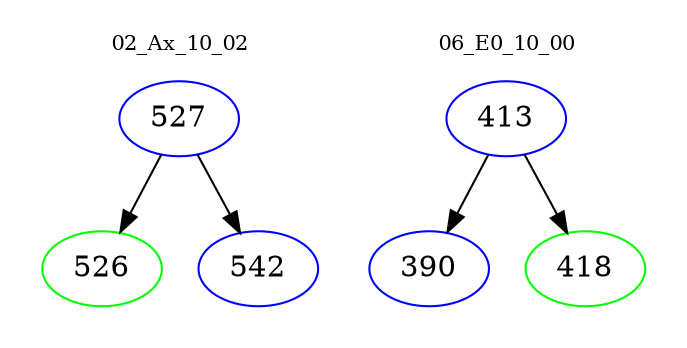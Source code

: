 digraph{
subgraph cluster_0 {
color = white
label = "02_Ax_10_02";
fontsize=10;
T0_527 [label="527", color="blue"]
T0_527 -> T0_526 [color="black"]
T0_526 [label="526", color="green"]
T0_527 -> T0_542 [color="black"]
T0_542 [label="542", color="blue"]
}
subgraph cluster_1 {
color = white
label = "06_E0_10_00";
fontsize=10;
T1_413 [label="413", color="blue"]
T1_413 -> T1_390 [color="black"]
T1_390 [label="390", color="blue"]
T1_413 -> T1_418 [color="black"]
T1_418 [label="418", color="green"]
}
}
